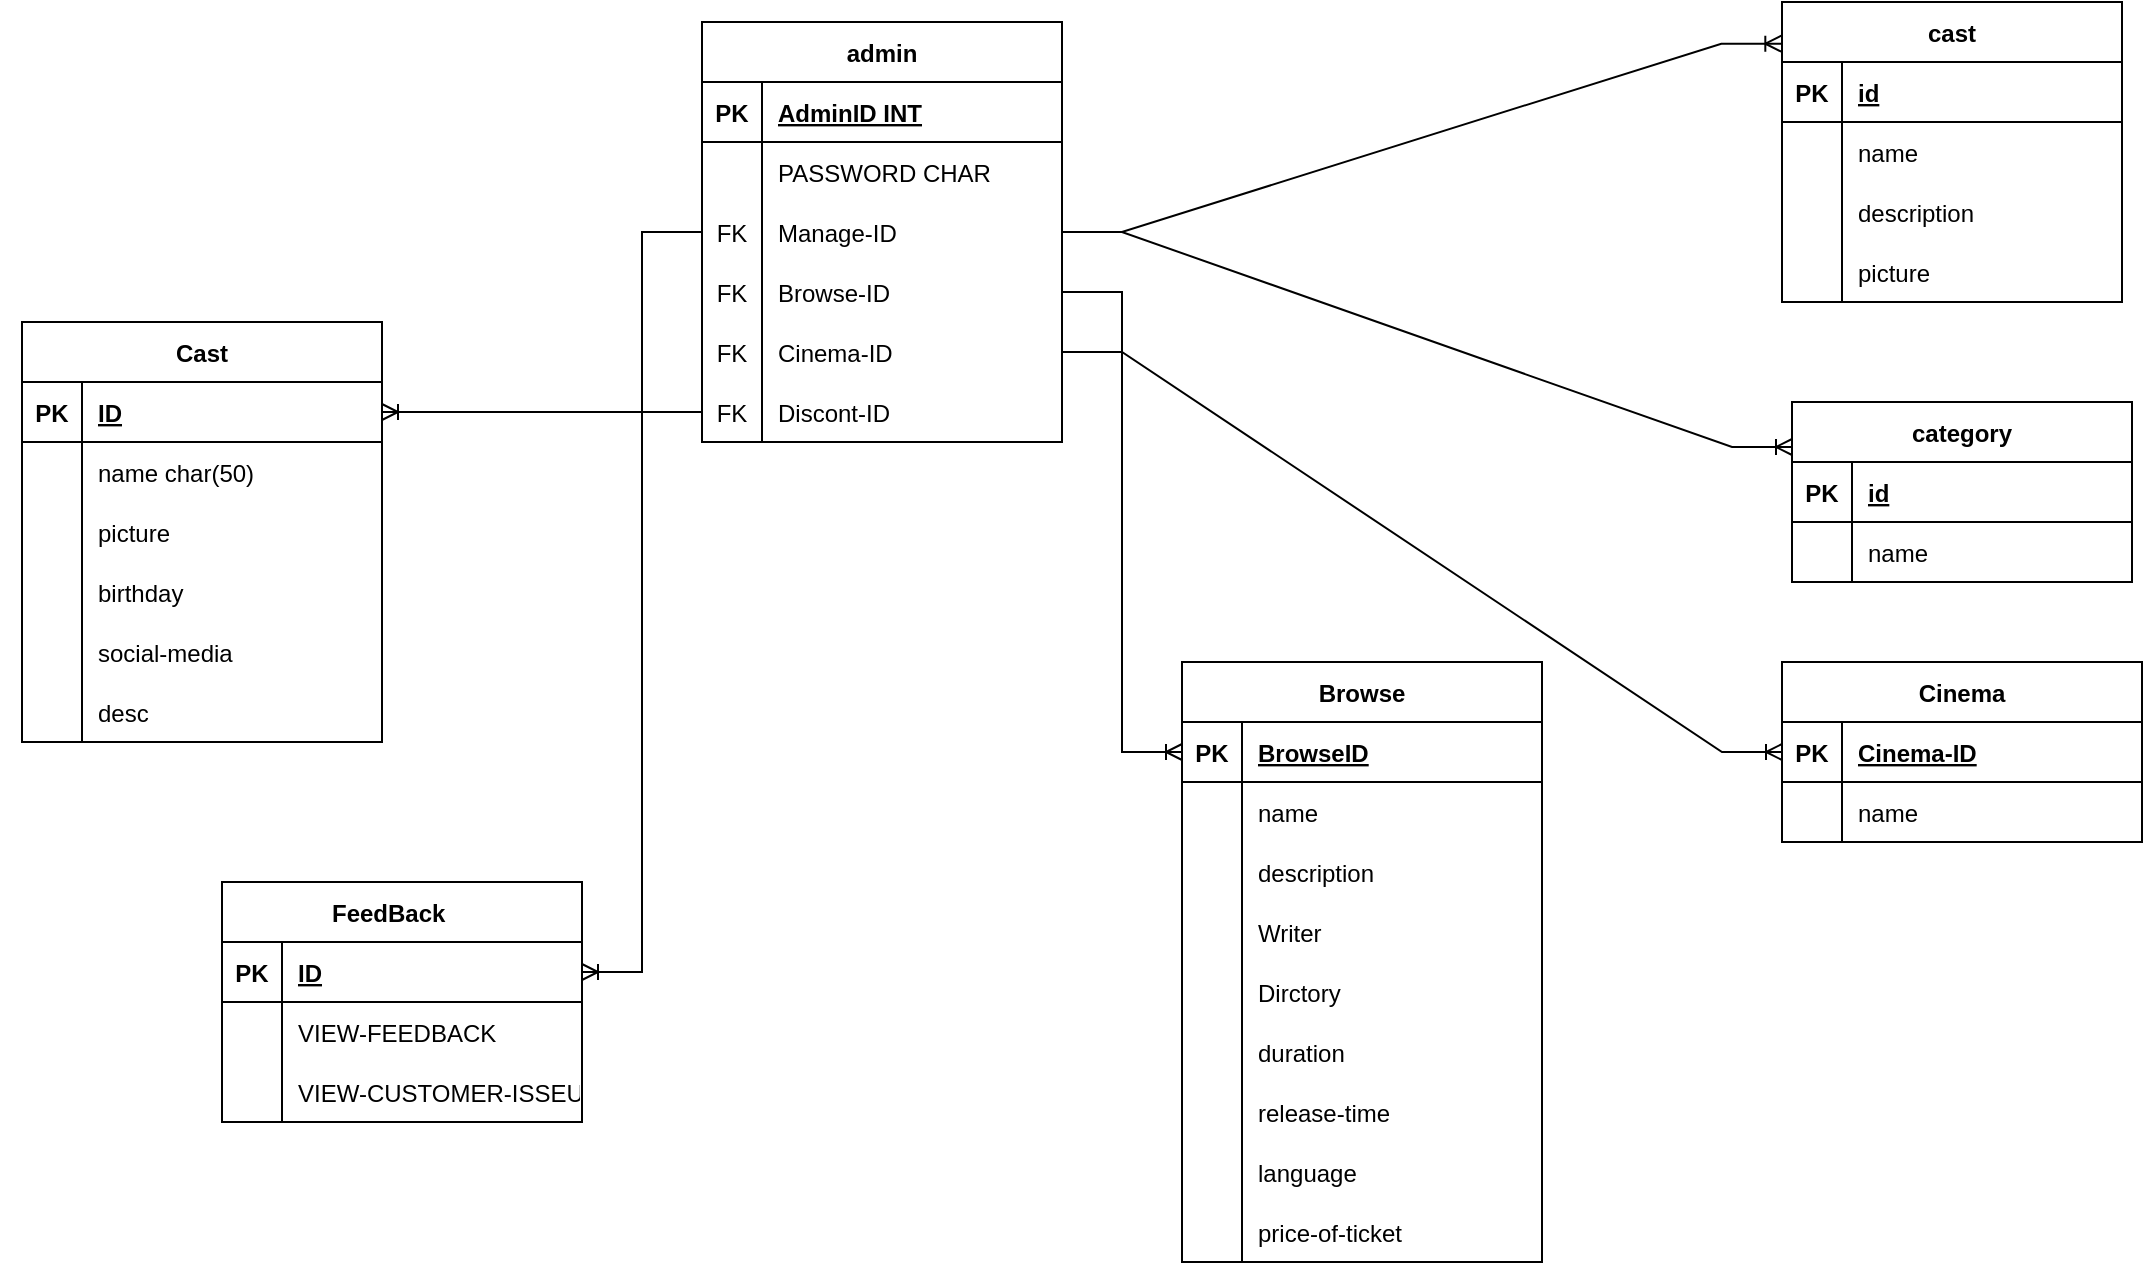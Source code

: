 <mxfile version="20.8.10" type="device"><diagram name="Page-1" id="c8yN2oYw92QMiAR7TUfr"><mxGraphModel dx="1276" dy="654" grid="1" gridSize="10" guides="1" tooltips="1" connect="1" arrows="1" fold="1" page="1" pageScale="1" pageWidth="850" pageHeight="1100" math="0" shadow="0"><root><mxCell id="0"/><mxCell id="1" parent="0"/><mxCell id="0hVGEGQ_0eAb94WPZviF-1" value="admin" style="shape=table;startSize=30;container=1;collapsible=1;childLayout=tableLayout;fixedRows=1;rowLines=0;fontStyle=1;align=center;resizeLast=1;" parent="1" vertex="1"><mxGeometry x="370" y="50" width="180" height="210" as="geometry"/></mxCell><mxCell id="0hVGEGQ_0eAb94WPZviF-2" value="" style="shape=tableRow;horizontal=0;startSize=0;swimlaneHead=0;swimlaneBody=0;fillColor=none;collapsible=0;dropTarget=0;points=[[0,0.5],[1,0.5]];portConstraint=eastwest;top=0;left=0;right=0;bottom=1;" parent="0hVGEGQ_0eAb94WPZviF-1" vertex="1"><mxGeometry y="30" width="180" height="30" as="geometry"/></mxCell><mxCell id="0hVGEGQ_0eAb94WPZviF-3" value="PK" style="shape=partialRectangle;connectable=0;fillColor=none;top=0;left=0;bottom=0;right=0;fontStyle=1;overflow=hidden;" parent="0hVGEGQ_0eAb94WPZviF-2" vertex="1"><mxGeometry width="30" height="30" as="geometry"><mxRectangle width="30" height="30" as="alternateBounds"/></mxGeometry></mxCell><mxCell id="0hVGEGQ_0eAb94WPZviF-4" value="AdminID INT" style="shape=partialRectangle;connectable=0;fillColor=none;top=0;left=0;bottom=0;right=0;align=left;spacingLeft=6;fontStyle=5;overflow=hidden;" parent="0hVGEGQ_0eAb94WPZviF-2" vertex="1"><mxGeometry x="30" width="150" height="30" as="geometry"><mxRectangle width="150" height="30" as="alternateBounds"/></mxGeometry></mxCell><mxCell id="0hVGEGQ_0eAb94WPZviF-5" value="" style="shape=tableRow;horizontal=0;startSize=0;swimlaneHead=0;swimlaneBody=0;fillColor=none;collapsible=0;dropTarget=0;points=[[0,0.5],[1,0.5]];portConstraint=eastwest;top=0;left=0;right=0;bottom=0;" parent="0hVGEGQ_0eAb94WPZviF-1" vertex="1"><mxGeometry y="60" width="180" height="30" as="geometry"/></mxCell><mxCell id="0hVGEGQ_0eAb94WPZviF-6" value="" style="shape=partialRectangle;connectable=0;fillColor=none;top=0;left=0;bottom=0;right=0;editable=1;overflow=hidden;" parent="0hVGEGQ_0eAb94WPZviF-5" vertex="1"><mxGeometry width="30" height="30" as="geometry"><mxRectangle width="30" height="30" as="alternateBounds"/></mxGeometry></mxCell><mxCell id="0hVGEGQ_0eAb94WPZviF-7" value="PASSWORD CHAR" style="shape=partialRectangle;connectable=0;fillColor=none;top=0;left=0;bottom=0;right=0;align=left;spacingLeft=6;overflow=hidden;" parent="0hVGEGQ_0eAb94WPZviF-5" vertex="1"><mxGeometry x="30" width="150" height="30" as="geometry"><mxRectangle width="150" height="30" as="alternateBounds"/></mxGeometry></mxCell><mxCell id="0hVGEGQ_0eAb94WPZviF-8" value="" style="shape=tableRow;horizontal=0;startSize=0;swimlaneHead=0;swimlaneBody=0;fillColor=none;collapsible=0;dropTarget=0;points=[[0,0.5],[1,0.5]];portConstraint=eastwest;top=0;left=0;right=0;bottom=0;" parent="0hVGEGQ_0eAb94WPZviF-1" vertex="1"><mxGeometry y="90" width="180" height="30" as="geometry"/></mxCell><mxCell id="0hVGEGQ_0eAb94WPZviF-9" value="FK" style="shape=partialRectangle;connectable=0;fillColor=none;top=0;left=0;bottom=0;right=0;fontStyle=0;overflow=hidden;" parent="0hVGEGQ_0eAb94WPZviF-8" vertex="1"><mxGeometry width="30" height="30" as="geometry"><mxRectangle width="30" height="30" as="alternateBounds"/></mxGeometry></mxCell><mxCell id="0hVGEGQ_0eAb94WPZviF-10" value="Manage-ID" style="shape=partialRectangle;connectable=0;fillColor=none;top=0;left=0;bottom=0;right=0;align=left;spacingLeft=6;fontStyle=0;overflow=hidden;" parent="0hVGEGQ_0eAb94WPZviF-8" vertex="1"><mxGeometry x="30" width="150" height="30" as="geometry"><mxRectangle width="150" height="30" as="alternateBounds"/></mxGeometry></mxCell><mxCell id="9t6XmSHxFOvnHD81adAV-1" value="" style="shape=tableRow;horizontal=0;startSize=0;swimlaneHead=0;swimlaneBody=0;fillColor=none;collapsible=0;dropTarget=0;points=[[0,0.5],[1,0.5]];portConstraint=eastwest;top=0;left=0;right=0;bottom=0;" parent="0hVGEGQ_0eAb94WPZviF-1" vertex="1"><mxGeometry y="120" width="180" height="30" as="geometry"/></mxCell><mxCell id="9t6XmSHxFOvnHD81adAV-2" value="FK" style="shape=partialRectangle;connectable=0;fillColor=none;top=0;left=0;bottom=0;right=0;fontStyle=0;overflow=hidden;" parent="9t6XmSHxFOvnHD81adAV-1" vertex="1"><mxGeometry width="30" height="30" as="geometry"><mxRectangle width="30" height="30" as="alternateBounds"/></mxGeometry></mxCell><mxCell id="9t6XmSHxFOvnHD81adAV-3" value="Browse-ID" style="shape=partialRectangle;connectable=0;fillColor=none;top=0;left=0;bottom=0;right=0;align=left;spacingLeft=6;fontStyle=0;overflow=hidden;" parent="9t6XmSHxFOvnHD81adAV-1" vertex="1"><mxGeometry x="30" width="150" height="30" as="geometry"><mxRectangle width="150" height="30" as="alternateBounds"/></mxGeometry></mxCell><mxCell id="9t6XmSHxFOvnHD81adAV-4" value="" style="shape=tableRow;horizontal=0;startSize=0;swimlaneHead=0;swimlaneBody=0;fillColor=none;collapsible=0;dropTarget=0;points=[[0,0.5],[1,0.5]];portConstraint=eastwest;top=0;left=0;right=0;bottom=0;" parent="0hVGEGQ_0eAb94WPZviF-1" vertex="1"><mxGeometry y="150" width="180" height="30" as="geometry"/></mxCell><mxCell id="9t6XmSHxFOvnHD81adAV-5" value="FK" style="shape=partialRectangle;connectable=0;fillColor=none;top=0;left=0;bottom=0;right=0;fontStyle=0;overflow=hidden;" parent="9t6XmSHxFOvnHD81adAV-4" vertex="1"><mxGeometry width="30" height="30" as="geometry"><mxRectangle width="30" height="30" as="alternateBounds"/></mxGeometry></mxCell><mxCell id="9t6XmSHxFOvnHD81adAV-6" value="Cinema-ID" style="shape=partialRectangle;connectable=0;fillColor=none;top=0;left=0;bottom=0;right=0;align=left;spacingLeft=6;fontStyle=0;overflow=hidden;" parent="9t6XmSHxFOvnHD81adAV-4" vertex="1"><mxGeometry x="30" width="150" height="30" as="geometry"><mxRectangle width="150" height="30" as="alternateBounds"/></mxGeometry></mxCell><mxCell id="9t6XmSHxFOvnHD81adAV-7" value="" style="shape=tableRow;horizontal=0;startSize=0;swimlaneHead=0;swimlaneBody=0;fillColor=none;collapsible=0;dropTarget=0;points=[[0,0.5],[1,0.5]];portConstraint=eastwest;top=0;left=0;right=0;bottom=0;" parent="0hVGEGQ_0eAb94WPZviF-1" vertex="1"><mxGeometry y="180" width="180" height="30" as="geometry"/></mxCell><mxCell id="9t6XmSHxFOvnHD81adAV-8" value="FK" style="shape=partialRectangle;connectable=0;fillColor=none;top=0;left=0;bottom=0;right=0;fontStyle=0;overflow=hidden;" parent="9t6XmSHxFOvnHD81adAV-7" vertex="1"><mxGeometry width="30" height="30" as="geometry"><mxRectangle width="30" height="30" as="alternateBounds"/></mxGeometry></mxCell><mxCell id="9t6XmSHxFOvnHD81adAV-9" value="Discont-ID" style="shape=partialRectangle;connectable=0;fillColor=none;top=0;left=0;bottom=0;right=0;align=left;spacingLeft=6;fontStyle=0;overflow=hidden;" parent="9t6XmSHxFOvnHD81adAV-7" vertex="1"><mxGeometry x="30" width="150" height="30" as="geometry"><mxRectangle width="150" height="30" as="alternateBounds"/></mxGeometry></mxCell><mxCell id="0hVGEGQ_0eAb94WPZviF-12" value="" style="line;strokeWidth=1;rotatable=0;dashed=0;labelPosition=right;align=left;verticalAlign=middle;spacingTop=0;spacingLeft=6;points=[];portConstraint=eastwest;" parent="1" vertex="1"><mxGeometry x="20" y="520" width="180" as="geometry"/></mxCell><mxCell id="9t6XmSHxFOvnHD81adAV-10" value="FeedBack    " style="shape=table;startSize=30;container=1;collapsible=1;childLayout=tableLayout;fixedRows=1;rowLines=0;fontStyle=1;align=center;resizeLast=1;" parent="1" vertex="1"><mxGeometry x="130" y="480" width="180" height="120" as="geometry"/></mxCell><mxCell id="9t6XmSHxFOvnHD81adAV-11" value="" style="shape=tableRow;horizontal=0;startSize=0;swimlaneHead=0;swimlaneBody=0;fillColor=none;collapsible=0;dropTarget=0;points=[[0,0.5],[1,0.5]];portConstraint=eastwest;top=0;left=0;right=0;bottom=1;" parent="9t6XmSHxFOvnHD81adAV-10" vertex="1"><mxGeometry y="30" width="180" height="30" as="geometry"/></mxCell><mxCell id="9t6XmSHxFOvnHD81adAV-12" value="PK" style="shape=partialRectangle;connectable=0;fillColor=none;top=0;left=0;bottom=0;right=0;fontStyle=1;overflow=hidden;" parent="9t6XmSHxFOvnHD81adAV-11" vertex="1"><mxGeometry width="30" height="30" as="geometry"><mxRectangle width="30" height="30" as="alternateBounds"/></mxGeometry></mxCell><mxCell id="9t6XmSHxFOvnHD81adAV-13" value="ID" style="shape=partialRectangle;connectable=0;fillColor=none;top=0;left=0;bottom=0;right=0;align=left;spacingLeft=6;fontStyle=5;overflow=hidden;" parent="9t6XmSHxFOvnHD81adAV-11" vertex="1"><mxGeometry x="30" width="150" height="30" as="geometry"><mxRectangle width="150" height="30" as="alternateBounds"/></mxGeometry></mxCell><mxCell id="9t6XmSHxFOvnHD81adAV-14" value="" style="shape=tableRow;horizontal=0;startSize=0;swimlaneHead=0;swimlaneBody=0;fillColor=none;collapsible=0;dropTarget=0;points=[[0,0.5],[1,0.5]];portConstraint=eastwest;top=0;left=0;right=0;bottom=0;" parent="9t6XmSHxFOvnHD81adAV-10" vertex="1"><mxGeometry y="60" width="180" height="30" as="geometry"/></mxCell><mxCell id="9t6XmSHxFOvnHD81adAV-15" value="" style="shape=partialRectangle;connectable=0;fillColor=none;top=0;left=0;bottom=0;right=0;editable=1;overflow=hidden;" parent="9t6XmSHxFOvnHD81adAV-14" vertex="1"><mxGeometry width="30" height="30" as="geometry"><mxRectangle width="30" height="30" as="alternateBounds"/></mxGeometry></mxCell><mxCell id="9t6XmSHxFOvnHD81adAV-16" value="VIEW-FEEDBACK" style="shape=partialRectangle;connectable=0;fillColor=none;top=0;left=0;bottom=0;right=0;align=left;spacingLeft=6;overflow=hidden;" parent="9t6XmSHxFOvnHD81adAV-14" vertex="1"><mxGeometry x="30" width="150" height="30" as="geometry"><mxRectangle width="150" height="30" as="alternateBounds"/></mxGeometry></mxCell><mxCell id="9t6XmSHxFOvnHD81adAV-17" value="" style="shape=tableRow;horizontal=0;startSize=0;swimlaneHead=0;swimlaneBody=0;fillColor=none;collapsible=0;dropTarget=0;points=[[0,0.5],[1,0.5]];portConstraint=eastwest;top=0;left=0;right=0;bottom=0;" parent="9t6XmSHxFOvnHD81adAV-10" vertex="1"><mxGeometry y="90" width="180" height="30" as="geometry"/></mxCell><mxCell id="9t6XmSHxFOvnHD81adAV-18" value="" style="shape=partialRectangle;connectable=0;fillColor=none;top=0;left=0;bottom=0;right=0;editable=1;overflow=hidden;" parent="9t6XmSHxFOvnHD81adAV-17" vertex="1"><mxGeometry width="30" height="30" as="geometry"><mxRectangle width="30" height="30" as="alternateBounds"/></mxGeometry></mxCell><mxCell id="9t6XmSHxFOvnHD81adAV-19" value="VIEW-CUSTOMER-ISSEUS" style="shape=partialRectangle;connectable=0;fillColor=none;top=0;left=0;bottom=0;right=0;align=left;spacingLeft=6;overflow=hidden;" parent="9t6XmSHxFOvnHD81adAV-17" vertex="1"><mxGeometry x="30" width="150" height="30" as="geometry"><mxRectangle width="150" height="30" as="alternateBounds"/></mxGeometry></mxCell><mxCell id="9t6XmSHxFOvnHD81adAV-23" value="Browse" style="shape=table;startSize=30;container=1;collapsible=1;childLayout=tableLayout;fixedRows=1;rowLines=0;fontStyle=1;align=center;resizeLast=1;" parent="1" vertex="1"><mxGeometry x="610" y="370" width="180" height="300" as="geometry"/></mxCell><mxCell id="9t6XmSHxFOvnHD81adAV-24" value="" style="shape=tableRow;horizontal=0;startSize=0;swimlaneHead=0;swimlaneBody=0;fillColor=none;collapsible=0;dropTarget=0;points=[[0,0.5],[1,0.5]];portConstraint=eastwest;top=0;left=0;right=0;bottom=1;" parent="9t6XmSHxFOvnHD81adAV-23" vertex="1"><mxGeometry y="30" width="180" height="30" as="geometry"/></mxCell><mxCell id="9t6XmSHxFOvnHD81adAV-25" value="PK" style="shape=partialRectangle;connectable=0;fillColor=none;top=0;left=0;bottom=0;right=0;fontStyle=1;overflow=hidden;" parent="9t6XmSHxFOvnHD81adAV-24" vertex="1"><mxGeometry width="30" height="30" as="geometry"><mxRectangle width="30" height="30" as="alternateBounds"/></mxGeometry></mxCell><mxCell id="9t6XmSHxFOvnHD81adAV-26" value="BrowseID" style="shape=partialRectangle;connectable=0;fillColor=none;top=0;left=0;bottom=0;right=0;align=left;spacingLeft=6;fontStyle=5;overflow=hidden;" parent="9t6XmSHxFOvnHD81adAV-24" vertex="1"><mxGeometry x="30" width="150" height="30" as="geometry"><mxRectangle width="150" height="30" as="alternateBounds"/></mxGeometry></mxCell><mxCell id="9t6XmSHxFOvnHD81adAV-27" value="" style="shape=tableRow;horizontal=0;startSize=0;swimlaneHead=0;swimlaneBody=0;fillColor=none;collapsible=0;dropTarget=0;points=[[0,0.5],[1,0.5]];portConstraint=eastwest;top=0;left=0;right=0;bottom=0;" parent="9t6XmSHxFOvnHD81adAV-23" vertex="1"><mxGeometry y="60" width="180" height="30" as="geometry"/></mxCell><mxCell id="9t6XmSHxFOvnHD81adAV-28" value="" style="shape=partialRectangle;connectable=0;fillColor=none;top=0;left=0;bottom=0;right=0;editable=1;overflow=hidden;" parent="9t6XmSHxFOvnHD81adAV-27" vertex="1"><mxGeometry width="30" height="30" as="geometry"><mxRectangle width="30" height="30" as="alternateBounds"/></mxGeometry></mxCell><mxCell id="9t6XmSHxFOvnHD81adAV-29" value="name " style="shape=partialRectangle;connectable=0;fillColor=none;top=0;left=0;bottom=0;right=0;align=left;spacingLeft=6;overflow=hidden;" parent="9t6XmSHxFOvnHD81adAV-27" vertex="1"><mxGeometry x="30" width="150" height="30" as="geometry"><mxRectangle width="150" height="30" as="alternateBounds"/></mxGeometry></mxCell><mxCell id="9t6XmSHxFOvnHD81adAV-30" value="" style="shape=tableRow;horizontal=0;startSize=0;swimlaneHead=0;swimlaneBody=0;fillColor=none;collapsible=0;dropTarget=0;points=[[0,0.5],[1,0.5]];portConstraint=eastwest;top=0;left=0;right=0;bottom=0;" parent="9t6XmSHxFOvnHD81adAV-23" vertex="1"><mxGeometry y="90" width="180" height="30" as="geometry"/></mxCell><mxCell id="9t6XmSHxFOvnHD81adAV-31" value="" style="shape=partialRectangle;connectable=0;fillColor=none;top=0;left=0;bottom=0;right=0;editable=1;overflow=hidden;" parent="9t6XmSHxFOvnHD81adAV-30" vertex="1"><mxGeometry width="30" height="30" as="geometry"><mxRectangle width="30" height="30" as="alternateBounds"/></mxGeometry></mxCell><mxCell id="9t6XmSHxFOvnHD81adAV-32" value="description" style="shape=partialRectangle;connectable=0;fillColor=none;top=0;left=0;bottom=0;right=0;align=left;spacingLeft=6;overflow=hidden;" parent="9t6XmSHxFOvnHD81adAV-30" vertex="1"><mxGeometry x="30" width="150" height="30" as="geometry"><mxRectangle width="150" height="30" as="alternateBounds"/></mxGeometry></mxCell><mxCell id="9t6XmSHxFOvnHD81adAV-33" value="" style="shape=tableRow;horizontal=0;startSize=0;swimlaneHead=0;swimlaneBody=0;fillColor=none;collapsible=0;dropTarget=0;points=[[0,0.5],[1,0.5]];portConstraint=eastwest;top=0;left=0;right=0;bottom=0;" parent="9t6XmSHxFOvnHD81adAV-23" vertex="1"><mxGeometry y="120" width="180" height="30" as="geometry"/></mxCell><mxCell id="9t6XmSHxFOvnHD81adAV-34" value="" style="shape=partialRectangle;connectable=0;fillColor=none;top=0;left=0;bottom=0;right=0;editable=1;overflow=hidden;" parent="9t6XmSHxFOvnHD81adAV-33" vertex="1"><mxGeometry width="30" height="30" as="geometry"><mxRectangle width="30" height="30" as="alternateBounds"/></mxGeometry></mxCell><mxCell id="9t6XmSHxFOvnHD81adAV-35" value="Writer" style="shape=partialRectangle;connectable=0;fillColor=none;top=0;left=0;bottom=0;right=0;align=left;spacingLeft=6;overflow=hidden;" parent="9t6XmSHxFOvnHD81adAV-33" vertex="1"><mxGeometry x="30" width="150" height="30" as="geometry"><mxRectangle width="150" height="30" as="alternateBounds"/></mxGeometry></mxCell><mxCell id="mbFYhRQni-kMAwo-MHO6-5" value="" style="shape=tableRow;horizontal=0;startSize=0;swimlaneHead=0;swimlaneBody=0;fillColor=none;collapsible=0;dropTarget=0;points=[[0,0.5],[1,0.5]];portConstraint=eastwest;top=0;left=0;right=0;bottom=0;" parent="9t6XmSHxFOvnHD81adAV-23" vertex="1"><mxGeometry y="150" width="180" height="30" as="geometry"/></mxCell><mxCell id="mbFYhRQni-kMAwo-MHO6-6" value="" style="shape=partialRectangle;connectable=0;fillColor=none;top=0;left=0;bottom=0;right=0;editable=1;overflow=hidden;" parent="mbFYhRQni-kMAwo-MHO6-5" vertex="1"><mxGeometry width="30" height="30" as="geometry"><mxRectangle width="30" height="30" as="alternateBounds"/></mxGeometry></mxCell><mxCell id="mbFYhRQni-kMAwo-MHO6-7" value="Dirctory" style="shape=partialRectangle;connectable=0;fillColor=none;top=0;left=0;bottom=0;right=0;align=left;spacingLeft=6;overflow=hidden;" parent="mbFYhRQni-kMAwo-MHO6-5" vertex="1"><mxGeometry x="30" width="150" height="30" as="geometry"><mxRectangle width="150" height="30" as="alternateBounds"/></mxGeometry></mxCell><mxCell id="mbFYhRQni-kMAwo-MHO6-8" value="" style="shape=tableRow;horizontal=0;startSize=0;swimlaneHead=0;swimlaneBody=0;fillColor=none;collapsible=0;dropTarget=0;points=[[0,0.5],[1,0.5]];portConstraint=eastwest;top=0;left=0;right=0;bottom=0;" parent="9t6XmSHxFOvnHD81adAV-23" vertex="1"><mxGeometry y="180" width="180" height="30" as="geometry"/></mxCell><mxCell id="mbFYhRQni-kMAwo-MHO6-9" value="" style="shape=partialRectangle;connectable=0;fillColor=none;top=0;left=0;bottom=0;right=0;editable=1;overflow=hidden;" parent="mbFYhRQni-kMAwo-MHO6-8" vertex="1"><mxGeometry width="30" height="30" as="geometry"><mxRectangle width="30" height="30" as="alternateBounds"/></mxGeometry></mxCell><mxCell id="mbFYhRQni-kMAwo-MHO6-10" value="duration" style="shape=partialRectangle;connectable=0;fillColor=none;top=0;left=0;bottom=0;right=0;align=left;spacingLeft=6;overflow=hidden;" parent="mbFYhRQni-kMAwo-MHO6-8" vertex="1"><mxGeometry x="30" width="150" height="30" as="geometry"><mxRectangle width="150" height="30" as="alternateBounds"/></mxGeometry></mxCell><mxCell id="mbFYhRQni-kMAwo-MHO6-11" value="" style="shape=tableRow;horizontal=0;startSize=0;swimlaneHead=0;swimlaneBody=0;fillColor=none;collapsible=0;dropTarget=0;points=[[0,0.5],[1,0.5]];portConstraint=eastwest;top=0;left=0;right=0;bottom=0;" parent="9t6XmSHxFOvnHD81adAV-23" vertex="1"><mxGeometry y="210" width="180" height="30" as="geometry"/></mxCell><mxCell id="mbFYhRQni-kMAwo-MHO6-12" value="" style="shape=partialRectangle;connectable=0;fillColor=none;top=0;left=0;bottom=0;right=0;editable=1;overflow=hidden;" parent="mbFYhRQni-kMAwo-MHO6-11" vertex="1"><mxGeometry width="30" height="30" as="geometry"><mxRectangle width="30" height="30" as="alternateBounds"/></mxGeometry></mxCell><mxCell id="mbFYhRQni-kMAwo-MHO6-13" value="release-time" style="shape=partialRectangle;connectable=0;fillColor=none;top=0;left=0;bottom=0;right=0;align=left;spacingLeft=6;overflow=hidden;" parent="mbFYhRQni-kMAwo-MHO6-11" vertex="1"><mxGeometry x="30" width="150" height="30" as="geometry"><mxRectangle width="150" height="30" as="alternateBounds"/></mxGeometry></mxCell><mxCell id="mbFYhRQni-kMAwo-MHO6-14" value="" style="shape=tableRow;horizontal=0;startSize=0;swimlaneHead=0;swimlaneBody=0;fillColor=none;collapsible=0;dropTarget=0;points=[[0,0.5],[1,0.5]];portConstraint=eastwest;top=0;left=0;right=0;bottom=0;" parent="9t6XmSHxFOvnHD81adAV-23" vertex="1"><mxGeometry y="240" width="180" height="30" as="geometry"/></mxCell><mxCell id="mbFYhRQni-kMAwo-MHO6-15" value="" style="shape=partialRectangle;connectable=0;fillColor=none;top=0;left=0;bottom=0;right=0;editable=1;overflow=hidden;" parent="mbFYhRQni-kMAwo-MHO6-14" vertex="1"><mxGeometry width="30" height="30" as="geometry"><mxRectangle width="30" height="30" as="alternateBounds"/></mxGeometry></mxCell><mxCell id="mbFYhRQni-kMAwo-MHO6-16" value="language" style="shape=partialRectangle;connectable=0;fillColor=none;top=0;left=0;bottom=0;right=0;align=left;spacingLeft=6;overflow=hidden;" parent="mbFYhRQni-kMAwo-MHO6-14" vertex="1"><mxGeometry x="30" width="150" height="30" as="geometry"><mxRectangle width="150" height="30" as="alternateBounds"/></mxGeometry></mxCell><mxCell id="mbFYhRQni-kMAwo-MHO6-17" value="" style="shape=tableRow;horizontal=0;startSize=0;swimlaneHead=0;swimlaneBody=0;fillColor=none;collapsible=0;dropTarget=0;points=[[0,0.5],[1,0.5]];portConstraint=eastwest;top=0;left=0;right=0;bottom=0;" parent="9t6XmSHxFOvnHD81adAV-23" vertex="1"><mxGeometry y="270" width="180" height="30" as="geometry"/></mxCell><mxCell id="mbFYhRQni-kMAwo-MHO6-18" value="" style="shape=partialRectangle;connectable=0;fillColor=none;top=0;left=0;bottom=0;right=0;editable=1;overflow=hidden;" parent="mbFYhRQni-kMAwo-MHO6-17" vertex="1"><mxGeometry width="30" height="30" as="geometry"><mxRectangle width="30" height="30" as="alternateBounds"/></mxGeometry></mxCell><mxCell id="mbFYhRQni-kMAwo-MHO6-19" value="price-of-ticket" style="shape=partialRectangle;connectable=0;fillColor=none;top=0;left=0;bottom=0;right=0;align=left;spacingLeft=6;overflow=hidden;" parent="mbFYhRQni-kMAwo-MHO6-17" vertex="1"><mxGeometry x="30" width="150" height="30" as="geometry"><mxRectangle width="150" height="30" as="alternateBounds"/></mxGeometry></mxCell><mxCell id="9t6XmSHxFOvnHD81adAV-36" value="Cinema" style="shape=table;startSize=30;container=1;collapsible=1;childLayout=tableLayout;fixedRows=1;rowLines=0;fontStyle=1;align=center;resizeLast=1;" parent="1" vertex="1"><mxGeometry x="910" y="370" width="180" height="90" as="geometry"/></mxCell><mxCell id="9t6XmSHxFOvnHD81adAV-37" value="" style="shape=tableRow;horizontal=0;startSize=0;swimlaneHead=0;swimlaneBody=0;fillColor=none;collapsible=0;dropTarget=0;points=[[0,0.5],[1,0.5]];portConstraint=eastwest;top=0;left=0;right=0;bottom=1;" parent="9t6XmSHxFOvnHD81adAV-36" vertex="1"><mxGeometry y="30" width="180" height="30" as="geometry"/></mxCell><mxCell id="9t6XmSHxFOvnHD81adAV-38" value="PK" style="shape=partialRectangle;connectable=0;fillColor=none;top=0;left=0;bottom=0;right=0;fontStyle=1;overflow=hidden;" parent="9t6XmSHxFOvnHD81adAV-37" vertex="1"><mxGeometry width="30" height="30" as="geometry"><mxRectangle width="30" height="30" as="alternateBounds"/></mxGeometry></mxCell><mxCell id="9t6XmSHxFOvnHD81adAV-39" value="Cinema-ID" style="shape=partialRectangle;connectable=0;fillColor=none;top=0;left=0;bottom=0;right=0;align=left;spacingLeft=6;fontStyle=5;overflow=hidden;" parent="9t6XmSHxFOvnHD81adAV-37" vertex="1"><mxGeometry x="30" width="150" height="30" as="geometry"><mxRectangle width="150" height="30" as="alternateBounds"/></mxGeometry></mxCell><mxCell id="9t6XmSHxFOvnHD81adAV-46" value="" style="shape=tableRow;horizontal=0;startSize=0;swimlaneHead=0;swimlaneBody=0;fillColor=none;collapsible=0;dropTarget=0;points=[[0,0.5],[1,0.5]];portConstraint=eastwest;top=0;left=0;right=0;bottom=0;" parent="9t6XmSHxFOvnHD81adAV-36" vertex="1"><mxGeometry y="60" width="180" height="30" as="geometry"/></mxCell><mxCell id="9t6XmSHxFOvnHD81adAV-47" value="" style="shape=partialRectangle;connectable=0;fillColor=none;top=0;left=0;bottom=0;right=0;editable=1;overflow=hidden;" parent="9t6XmSHxFOvnHD81adAV-46" vertex="1"><mxGeometry width="30" height="30" as="geometry"><mxRectangle width="30" height="30" as="alternateBounds"/></mxGeometry></mxCell><mxCell id="9t6XmSHxFOvnHD81adAV-48" value="name" style="shape=partialRectangle;connectable=0;fillColor=none;top=0;left=0;bottom=0;right=0;align=left;spacingLeft=6;overflow=hidden;" parent="9t6XmSHxFOvnHD81adAV-46" vertex="1"><mxGeometry x="30" width="150" height="30" as="geometry"><mxRectangle width="150" height="30" as="alternateBounds"/></mxGeometry></mxCell><mxCell id="9t6XmSHxFOvnHD81adAV-49" value="Cast" style="shape=table;startSize=30;container=1;collapsible=1;childLayout=tableLayout;fixedRows=1;rowLines=0;fontStyle=1;align=center;resizeLast=1;" parent="1" vertex="1"><mxGeometry x="30" y="200" width="180" height="210" as="geometry"/></mxCell><mxCell id="9t6XmSHxFOvnHD81adAV-50" value="" style="shape=tableRow;horizontal=0;startSize=0;swimlaneHead=0;swimlaneBody=0;fillColor=none;collapsible=0;dropTarget=0;points=[[0,0.5],[1,0.5]];portConstraint=eastwest;top=0;left=0;right=0;bottom=1;" parent="9t6XmSHxFOvnHD81adAV-49" vertex="1"><mxGeometry y="30" width="180" height="30" as="geometry"/></mxCell><mxCell id="9t6XmSHxFOvnHD81adAV-51" value="PK" style="shape=partialRectangle;connectable=0;fillColor=none;top=0;left=0;bottom=0;right=0;fontStyle=1;overflow=hidden;" parent="9t6XmSHxFOvnHD81adAV-50" vertex="1"><mxGeometry width="30" height="30" as="geometry"><mxRectangle width="30" height="30" as="alternateBounds"/></mxGeometry></mxCell><mxCell id="9t6XmSHxFOvnHD81adAV-52" value="ID" style="shape=partialRectangle;connectable=0;fillColor=none;top=0;left=0;bottom=0;right=0;align=left;spacingLeft=6;fontStyle=5;overflow=hidden;" parent="9t6XmSHxFOvnHD81adAV-50" vertex="1"><mxGeometry x="30" width="150" height="30" as="geometry"><mxRectangle width="150" height="30" as="alternateBounds"/></mxGeometry></mxCell><mxCell id="9t6XmSHxFOvnHD81adAV-53" value="" style="shape=tableRow;horizontal=0;startSize=0;swimlaneHead=0;swimlaneBody=0;fillColor=none;collapsible=0;dropTarget=0;points=[[0,0.5],[1,0.5]];portConstraint=eastwest;top=0;left=0;right=0;bottom=0;" parent="9t6XmSHxFOvnHD81adAV-49" vertex="1"><mxGeometry y="60" width="180" height="30" as="geometry"/></mxCell><mxCell id="9t6XmSHxFOvnHD81adAV-54" value="" style="shape=partialRectangle;connectable=0;fillColor=none;top=0;left=0;bottom=0;right=0;editable=1;overflow=hidden;" parent="9t6XmSHxFOvnHD81adAV-53" vertex="1"><mxGeometry width="30" height="30" as="geometry"><mxRectangle width="30" height="30" as="alternateBounds"/></mxGeometry></mxCell><mxCell id="9t6XmSHxFOvnHD81adAV-55" value="name char(50)" style="shape=partialRectangle;connectable=0;fillColor=none;top=0;left=0;bottom=0;right=0;align=left;spacingLeft=6;overflow=hidden;" parent="9t6XmSHxFOvnHD81adAV-53" vertex="1"><mxGeometry x="30" width="150" height="30" as="geometry"><mxRectangle width="150" height="30" as="alternateBounds"/></mxGeometry></mxCell><mxCell id="9t6XmSHxFOvnHD81adAV-56" value="" style="shape=tableRow;horizontal=0;startSize=0;swimlaneHead=0;swimlaneBody=0;fillColor=none;collapsible=0;dropTarget=0;points=[[0,0.5],[1,0.5]];portConstraint=eastwest;top=0;left=0;right=0;bottom=0;" parent="9t6XmSHxFOvnHD81adAV-49" vertex="1"><mxGeometry y="90" width="180" height="30" as="geometry"/></mxCell><mxCell id="9t6XmSHxFOvnHD81adAV-57" value="" style="shape=partialRectangle;connectable=0;fillColor=none;top=0;left=0;bottom=0;right=0;editable=1;overflow=hidden;" parent="9t6XmSHxFOvnHD81adAV-56" vertex="1"><mxGeometry width="30" height="30" as="geometry"><mxRectangle width="30" height="30" as="alternateBounds"/></mxGeometry></mxCell><mxCell id="9t6XmSHxFOvnHD81adAV-58" value="picture" style="shape=partialRectangle;connectable=0;fillColor=none;top=0;left=0;bottom=0;right=0;align=left;spacingLeft=6;overflow=hidden;" parent="9t6XmSHxFOvnHD81adAV-56" vertex="1"><mxGeometry x="30" width="150" height="30" as="geometry"><mxRectangle width="150" height="30" as="alternateBounds"/></mxGeometry></mxCell><mxCell id="myaVUDllbyHMRqbezIkz-6" value="" style="shape=tableRow;horizontal=0;startSize=0;swimlaneHead=0;swimlaneBody=0;fillColor=none;collapsible=0;dropTarget=0;points=[[0,0.5],[1,0.5]];portConstraint=eastwest;top=0;left=0;right=0;bottom=0;" parent="9t6XmSHxFOvnHD81adAV-49" vertex="1"><mxGeometry y="120" width="180" height="30" as="geometry"/></mxCell><mxCell id="myaVUDllbyHMRqbezIkz-7" value="" style="shape=partialRectangle;connectable=0;fillColor=none;top=0;left=0;bottom=0;right=0;editable=1;overflow=hidden;" parent="myaVUDllbyHMRqbezIkz-6" vertex="1"><mxGeometry width="30" height="30" as="geometry"><mxRectangle width="30" height="30" as="alternateBounds"/></mxGeometry></mxCell><mxCell id="myaVUDllbyHMRqbezIkz-8" value="birthday" style="shape=partialRectangle;connectable=0;fillColor=none;top=0;left=0;bottom=0;right=0;align=left;spacingLeft=6;overflow=hidden;" parent="myaVUDllbyHMRqbezIkz-6" vertex="1"><mxGeometry x="30" width="150" height="30" as="geometry"><mxRectangle width="150" height="30" as="alternateBounds"/></mxGeometry></mxCell><mxCell id="myaVUDllbyHMRqbezIkz-9" value="" style="shape=tableRow;horizontal=0;startSize=0;swimlaneHead=0;swimlaneBody=0;fillColor=none;collapsible=0;dropTarget=0;points=[[0,0.5],[1,0.5]];portConstraint=eastwest;top=0;left=0;right=0;bottom=0;" parent="9t6XmSHxFOvnHD81adAV-49" vertex="1"><mxGeometry y="150" width="180" height="30" as="geometry"/></mxCell><mxCell id="myaVUDllbyHMRqbezIkz-10" value="" style="shape=partialRectangle;connectable=0;fillColor=none;top=0;left=0;bottom=0;right=0;editable=1;overflow=hidden;" parent="myaVUDllbyHMRqbezIkz-9" vertex="1"><mxGeometry width="30" height="30" as="geometry"><mxRectangle width="30" height="30" as="alternateBounds"/></mxGeometry></mxCell><mxCell id="myaVUDllbyHMRqbezIkz-11" value="social-media" style="shape=partialRectangle;connectable=0;fillColor=none;top=0;left=0;bottom=0;right=0;align=left;spacingLeft=6;overflow=hidden;" parent="myaVUDllbyHMRqbezIkz-9" vertex="1"><mxGeometry x="30" width="150" height="30" as="geometry"><mxRectangle width="150" height="30" as="alternateBounds"/></mxGeometry></mxCell><mxCell id="myaVUDllbyHMRqbezIkz-3" value="" style="shape=tableRow;horizontal=0;startSize=0;swimlaneHead=0;swimlaneBody=0;fillColor=none;collapsible=0;dropTarget=0;points=[[0,0.5],[1,0.5]];portConstraint=eastwest;top=0;left=0;right=0;bottom=0;" parent="9t6XmSHxFOvnHD81adAV-49" vertex="1"><mxGeometry y="180" width="180" height="30" as="geometry"/></mxCell><mxCell id="myaVUDllbyHMRqbezIkz-4" value="" style="shape=partialRectangle;connectable=0;fillColor=none;top=0;left=0;bottom=0;right=0;editable=1;overflow=hidden;" parent="myaVUDllbyHMRqbezIkz-3" vertex="1"><mxGeometry width="30" height="30" as="geometry"><mxRectangle width="30" height="30" as="alternateBounds"/></mxGeometry></mxCell><mxCell id="myaVUDllbyHMRqbezIkz-5" value="desc" style="shape=partialRectangle;connectable=0;fillColor=none;top=0;left=0;bottom=0;right=0;align=left;spacingLeft=6;overflow=hidden;" parent="myaVUDllbyHMRqbezIkz-3" vertex="1"><mxGeometry x="30" width="150" height="30" as="geometry"><mxRectangle width="150" height="30" as="alternateBounds"/></mxGeometry></mxCell><mxCell id="9t6XmSHxFOvnHD81adAV-62" value="" style="edgeStyle=entityRelationEdgeStyle;fontSize=12;html=1;endArrow=ERoneToMany;rounded=0;exitX=1;exitY=0.5;exitDx=0;exitDy=0;entryX=0;entryY=0.5;entryDx=0;entryDy=0;" parent="1" source="9t6XmSHxFOvnHD81adAV-1" target="9t6XmSHxFOvnHD81adAV-24" edge="1"><mxGeometry width="100" height="100" relative="1" as="geometry"><mxPoint x="630" y="220" as="sourcePoint"/><mxPoint x="730" y="120" as="targetPoint"/></mxGeometry></mxCell><mxCell id="9t6XmSHxFOvnHD81adAV-63" value="" style="edgeStyle=entityRelationEdgeStyle;fontSize=12;html=1;endArrow=ERoneToMany;rounded=0;exitX=1;exitY=0.5;exitDx=0;exitDy=0;entryX=0;entryY=0.5;entryDx=0;entryDy=0;" parent="1" source="9t6XmSHxFOvnHD81adAV-4" target="9t6XmSHxFOvnHD81adAV-37" edge="1"><mxGeometry width="100" height="100" relative="1" as="geometry"><mxPoint x="770" y="220" as="sourcePoint"/><mxPoint x="870" y="120" as="targetPoint"/></mxGeometry></mxCell><mxCell id="9t6XmSHxFOvnHD81adAV-64" value="" style="edgeStyle=entityRelationEdgeStyle;fontSize=12;html=1;endArrow=ERoneToMany;rounded=0;exitX=0;exitY=0.5;exitDx=0;exitDy=0;entryX=1;entryY=0.5;entryDx=0;entryDy=0;" parent="1" source="0hVGEGQ_0eAb94WPZviF-8" target="9t6XmSHxFOvnHD81adAV-11" edge="1"><mxGeometry width="100" height="100" relative="1" as="geometry"><mxPoint x="190" y="240" as="sourcePoint"/><mxPoint x="290" y="140" as="targetPoint"/></mxGeometry></mxCell><mxCell id="9t6XmSHxFOvnHD81adAV-66" value="" style="edgeStyle=entityRelationEdgeStyle;fontSize=12;html=1;endArrow=ERoneToMany;rounded=0;exitX=0;exitY=0.5;exitDx=0;exitDy=0;entryX=1;entryY=0.5;entryDx=0;entryDy=0;" parent="1" source="9t6XmSHxFOvnHD81adAV-7" target="9t6XmSHxFOvnHD81adAV-50" edge="1"><mxGeometry width="100" height="100" relative="1" as="geometry"><mxPoint x="110" y="260" as="sourcePoint"/><mxPoint x="210" y="160" as="targetPoint"/></mxGeometry></mxCell><mxCell id="mbFYhRQni-kMAwo-MHO6-20" value="category" style="shape=table;startSize=30;container=1;collapsible=1;childLayout=tableLayout;fixedRows=1;rowLines=0;fontStyle=1;align=center;resizeLast=1;" parent="1" vertex="1"><mxGeometry x="915" y="240" width="170" height="90" as="geometry"/></mxCell><mxCell id="mbFYhRQni-kMAwo-MHO6-21" value="" style="shape=tableRow;horizontal=0;startSize=0;swimlaneHead=0;swimlaneBody=0;fillColor=none;collapsible=0;dropTarget=0;points=[[0,0.5],[1,0.5]];portConstraint=eastwest;top=0;left=0;right=0;bottom=1;" parent="mbFYhRQni-kMAwo-MHO6-20" vertex="1"><mxGeometry y="30" width="170" height="30" as="geometry"/></mxCell><mxCell id="mbFYhRQni-kMAwo-MHO6-22" value="PK" style="shape=partialRectangle;connectable=0;fillColor=none;top=0;left=0;bottom=0;right=0;fontStyle=1;overflow=hidden;" parent="mbFYhRQni-kMAwo-MHO6-21" vertex="1"><mxGeometry width="30" height="30" as="geometry"><mxRectangle width="30" height="30" as="alternateBounds"/></mxGeometry></mxCell><mxCell id="mbFYhRQni-kMAwo-MHO6-23" value="id" style="shape=partialRectangle;connectable=0;fillColor=none;top=0;left=0;bottom=0;right=0;align=left;spacingLeft=6;fontStyle=5;overflow=hidden;" parent="mbFYhRQni-kMAwo-MHO6-21" vertex="1"><mxGeometry x="30" width="140" height="30" as="geometry"><mxRectangle width="140" height="30" as="alternateBounds"/></mxGeometry></mxCell><mxCell id="mbFYhRQni-kMAwo-MHO6-24" value="" style="shape=tableRow;horizontal=0;startSize=0;swimlaneHead=0;swimlaneBody=0;fillColor=none;collapsible=0;dropTarget=0;points=[[0,0.5],[1,0.5]];portConstraint=eastwest;top=0;left=0;right=0;bottom=0;" parent="mbFYhRQni-kMAwo-MHO6-20" vertex="1"><mxGeometry y="60" width="170" height="30" as="geometry"/></mxCell><mxCell id="mbFYhRQni-kMAwo-MHO6-25" value="" style="shape=partialRectangle;connectable=0;fillColor=none;top=0;left=0;bottom=0;right=0;editable=1;overflow=hidden;" parent="mbFYhRQni-kMAwo-MHO6-24" vertex="1"><mxGeometry width="30" height="30" as="geometry"><mxRectangle width="30" height="30" as="alternateBounds"/></mxGeometry></mxCell><mxCell id="mbFYhRQni-kMAwo-MHO6-26" value="name" style="shape=partialRectangle;connectable=0;fillColor=none;top=0;left=0;bottom=0;right=0;align=left;spacingLeft=6;overflow=hidden;" parent="mbFYhRQni-kMAwo-MHO6-24" vertex="1"><mxGeometry x="30" width="140" height="30" as="geometry"><mxRectangle width="140" height="30" as="alternateBounds"/></mxGeometry></mxCell><mxCell id="mbFYhRQni-kMAwo-MHO6-33" value="cast" style="shape=table;startSize=30;container=1;collapsible=1;childLayout=tableLayout;fixedRows=1;rowLines=0;fontStyle=1;align=center;resizeLast=1;" parent="1" vertex="1"><mxGeometry x="910" y="40" width="170" height="150" as="geometry"/></mxCell><mxCell id="mbFYhRQni-kMAwo-MHO6-34" value="" style="shape=tableRow;horizontal=0;startSize=0;swimlaneHead=0;swimlaneBody=0;fillColor=none;collapsible=0;dropTarget=0;points=[[0,0.5],[1,0.5]];portConstraint=eastwest;top=0;left=0;right=0;bottom=1;" parent="mbFYhRQni-kMAwo-MHO6-33" vertex="1"><mxGeometry y="30" width="170" height="30" as="geometry"/></mxCell><mxCell id="mbFYhRQni-kMAwo-MHO6-35" value="PK" style="shape=partialRectangle;connectable=0;fillColor=none;top=0;left=0;bottom=0;right=0;fontStyle=1;overflow=hidden;" parent="mbFYhRQni-kMAwo-MHO6-34" vertex="1"><mxGeometry width="30" height="30" as="geometry"><mxRectangle width="30" height="30" as="alternateBounds"/></mxGeometry></mxCell><mxCell id="mbFYhRQni-kMAwo-MHO6-36" value="id" style="shape=partialRectangle;connectable=0;fillColor=none;top=0;left=0;bottom=0;right=0;align=left;spacingLeft=6;fontStyle=5;overflow=hidden;" parent="mbFYhRQni-kMAwo-MHO6-34" vertex="1"><mxGeometry x="30" width="140" height="30" as="geometry"><mxRectangle width="140" height="30" as="alternateBounds"/></mxGeometry></mxCell><mxCell id="mbFYhRQni-kMAwo-MHO6-37" value="" style="shape=tableRow;horizontal=0;startSize=0;swimlaneHead=0;swimlaneBody=0;fillColor=none;collapsible=0;dropTarget=0;points=[[0,0.5],[1,0.5]];portConstraint=eastwest;top=0;left=0;right=0;bottom=0;" parent="mbFYhRQni-kMAwo-MHO6-33" vertex="1"><mxGeometry y="60" width="170" height="30" as="geometry"/></mxCell><mxCell id="mbFYhRQni-kMAwo-MHO6-38" value="" style="shape=partialRectangle;connectable=0;fillColor=none;top=0;left=0;bottom=0;right=0;editable=1;overflow=hidden;" parent="mbFYhRQni-kMAwo-MHO6-37" vertex="1"><mxGeometry width="30" height="30" as="geometry"><mxRectangle width="30" height="30" as="alternateBounds"/></mxGeometry></mxCell><mxCell id="mbFYhRQni-kMAwo-MHO6-39" value="name" style="shape=partialRectangle;connectable=0;fillColor=none;top=0;left=0;bottom=0;right=0;align=left;spacingLeft=6;overflow=hidden;" parent="mbFYhRQni-kMAwo-MHO6-37" vertex="1"><mxGeometry x="30" width="140" height="30" as="geometry"><mxRectangle width="140" height="30" as="alternateBounds"/></mxGeometry></mxCell><mxCell id="mbFYhRQni-kMAwo-MHO6-40" value="" style="shape=tableRow;horizontal=0;startSize=0;swimlaneHead=0;swimlaneBody=0;fillColor=none;collapsible=0;dropTarget=0;points=[[0,0.5],[1,0.5]];portConstraint=eastwest;top=0;left=0;right=0;bottom=0;" parent="mbFYhRQni-kMAwo-MHO6-33" vertex="1"><mxGeometry y="90" width="170" height="30" as="geometry"/></mxCell><mxCell id="mbFYhRQni-kMAwo-MHO6-41" value="" style="shape=partialRectangle;connectable=0;fillColor=none;top=0;left=0;bottom=0;right=0;editable=1;overflow=hidden;" parent="mbFYhRQni-kMAwo-MHO6-40" vertex="1"><mxGeometry width="30" height="30" as="geometry"><mxRectangle width="30" height="30" as="alternateBounds"/></mxGeometry></mxCell><mxCell id="mbFYhRQni-kMAwo-MHO6-42" value="description" style="shape=partialRectangle;connectable=0;fillColor=none;top=0;left=0;bottom=0;right=0;align=left;spacingLeft=6;overflow=hidden;" parent="mbFYhRQni-kMAwo-MHO6-40" vertex="1"><mxGeometry x="30" width="140" height="30" as="geometry"><mxRectangle width="140" height="30" as="alternateBounds"/></mxGeometry></mxCell><mxCell id="mbFYhRQni-kMAwo-MHO6-43" value="" style="shape=tableRow;horizontal=0;startSize=0;swimlaneHead=0;swimlaneBody=0;fillColor=none;collapsible=0;dropTarget=0;points=[[0,0.5],[1,0.5]];portConstraint=eastwest;top=0;left=0;right=0;bottom=0;" parent="mbFYhRQni-kMAwo-MHO6-33" vertex="1"><mxGeometry y="120" width="170" height="30" as="geometry"/></mxCell><mxCell id="mbFYhRQni-kMAwo-MHO6-44" value="" style="shape=partialRectangle;connectable=0;fillColor=none;top=0;left=0;bottom=0;right=0;editable=1;overflow=hidden;" parent="mbFYhRQni-kMAwo-MHO6-43" vertex="1"><mxGeometry width="30" height="30" as="geometry"><mxRectangle width="30" height="30" as="alternateBounds"/></mxGeometry></mxCell><mxCell id="mbFYhRQni-kMAwo-MHO6-45" value="picture" style="shape=partialRectangle;connectable=0;fillColor=none;top=0;left=0;bottom=0;right=0;align=left;spacingLeft=6;overflow=hidden;" parent="mbFYhRQni-kMAwo-MHO6-43" vertex="1"><mxGeometry x="30" width="140" height="30" as="geometry"><mxRectangle width="140" height="30" as="alternateBounds"/></mxGeometry></mxCell><mxCell id="myaVUDllbyHMRqbezIkz-1" value="" style="edgeStyle=entityRelationEdgeStyle;fontSize=12;html=1;endArrow=ERoneToMany;rounded=0;exitX=1;exitY=0.5;exitDx=0;exitDy=0;entryX=-0.002;entryY=0.139;entryDx=0;entryDy=0;entryPerimeter=0;" parent="1" source="0hVGEGQ_0eAb94WPZviF-8" target="mbFYhRQni-kMAwo-MHO6-33" edge="1"><mxGeometry width="100" height="100" relative="1" as="geometry"><mxPoint x="560" y="225" as="sourcePoint"/><mxPoint x="960" y="395" as="targetPoint"/></mxGeometry></mxCell><mxCell id="myaVUDllbyHMRqbezIkz-2" value="" style="edgeStyle=entityRelationEdgeStyle;fontSize=12;html=1;endArrow=ERoneToMany;rounded=0;exitX=1;exitY=0.5;exitDx=0;exitDy=0;entryX=0;entryY=0.25;entryDx=0;entryDy=0;" parent="1" source="0hVGEGQ_0eAb94WPZviF-8" target="mbFYhRQni-kMAwo-MHO6-20" edge="1"><mxGeometry width="100" height="100" relative="1" as="geometry"><mxPoint x="560" y="165" as="sourcePoint"/><mxPoint x="1180" y="350" as="targetPoint"/></mxGeometry></mxCell></root></mxGraphModel></diagram></mxfile>